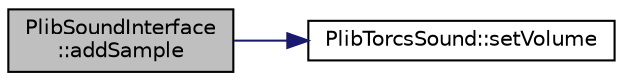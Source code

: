 digraph "PlibSoundInterface::addSample"
{
  edge [fontname="Helvetica",fontsize="10",labelfontname="Helvetica",labelfontsize="10"];
  node [fontname="Helvetica",fontsize="10",shape=record];
  rankdir="LR";
  Node1 [label="PlibSoundInterface\l::addSample",height=0.2,width=0.4,color="black", fillcolor="grey75", style="filled", fontcolor="black"];
  Node1 -> Node2 [color="midnightblue",fontsize="10",style="solid",fontname="Helvetica"];
  Node2 [label="PlibTorcsSound::setVolume",height=0.2,width=0.4,color="black", fillcolor="white", style="filled",URL="$class_plib_torcs_sound.html#addddd014211516bf9c1e0159885e7370",tooltip="Set the volume. "];
}

